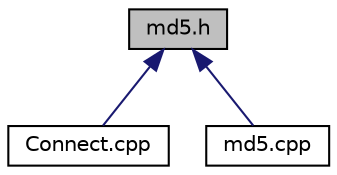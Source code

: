digraph "md5.h"
{
 // LATEX_PDF_SIZE
  edge [fontname="Helvetica",fontsize="10",labelfontname="Helvetica",labelfontsize="10"];
  node [fontname="Helvetica",fontsize="10",shape=record];
  Node1 [label="md5.h",height=0.2,width=0.4,color="black", fillcolor="grey75", style="filled", fontcolor="black",tooltip="Заголовочный файл для модуля md5."];
  Node1 -> Node2 [dir="back",color="midnightblue",fontsize="10",style="solid",fontname="Helvetica"];
  Node2 [label="Connect.cpp",height=0.2,width=0.4,color="black", fillcolor="white", style="filled",URL="$Connect_8cpp.html",tooltip=" "];
  Node1 -> Node3 [dir="back",color="midnightblue",fontsize="10",style="solid",fontname="Helvetica"];
  Node3 [label="md5.cpp",height=0.2,width=0.4,color="black", fillcolor="white", style="filled",URL="$md5_8cpp.html",tooltip=" "];
}
